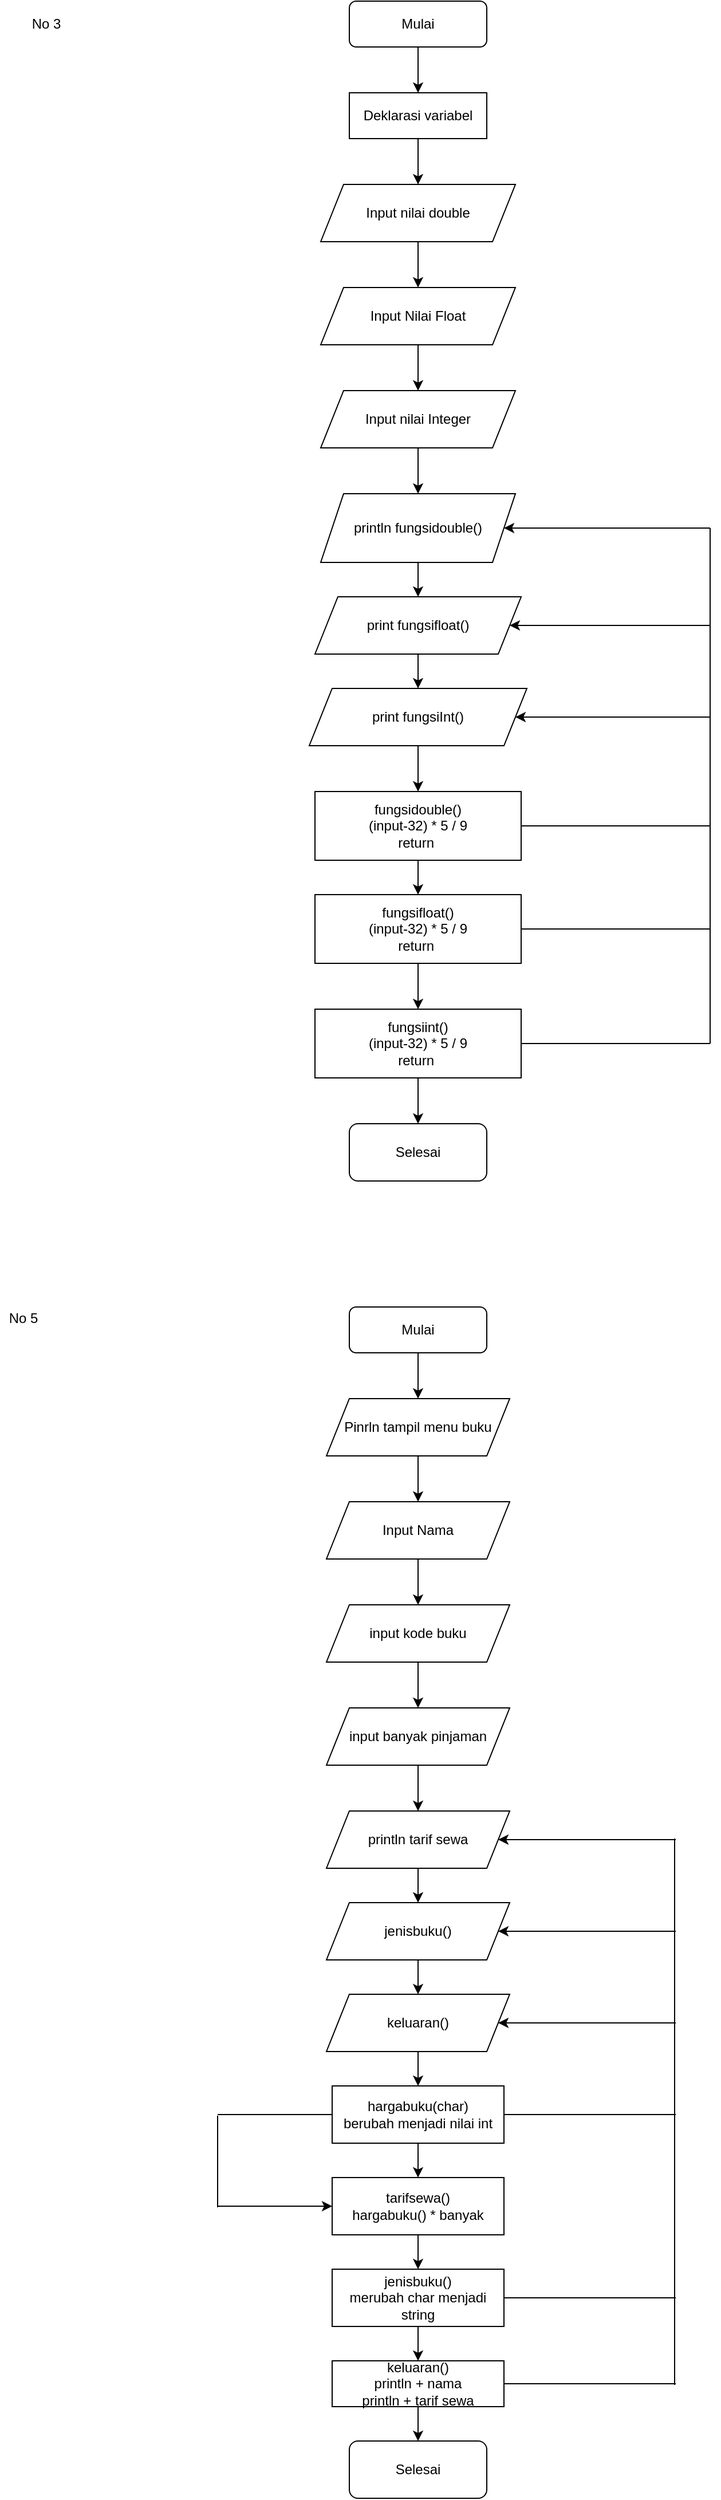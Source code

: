 <mxfile version="13.7.9" type="device"><diagram id="0kEt_0lU7b3sB4za1BME" name="Page-1"><mxGraphModel dx="852" dy="494" grid="1" gridSize="10" guides="1" tooltips="1" connect="1" arrows="1" fold="1" page="1" pageScale="1" pageWidth="850" pageHeight="1100" math="0" shadow="0"><root><mxCell id="0"/><mxCell id="1" parent="0"/><mxCell id="mAZR6NdYWtIDFqP6GuWn-2" style="edgeStyle=orthogonalEdgeStyle;rounded=0;orthogonalLoop=1;jettySize=auto;html=1;" edge="1" parent="1" source="mAZR6NdYWtIDFqP6GuWn-1"><mxGeometry relative="1" as="geometry"><mxPoint x="425" y="80" as="targetPoint"/></mxGeometry></mxCell><mxCell id="mAZR6NdYWtIDFqP6GuWn-1" value="Mulai" style="rounded=1;whiteSpace=wrap;html=1;" vertex="1" parent="1"><mxGeometry x="365" width="120" height="40" as="geometry"/></mxCell><mxCell id="mAZR6NdYWtIDFqP6GuWn-5" style="edgeStyle=orthogonalEdgeStyle;rounded=0;orthogonalLoop=1;jettySize=auto;html=1;" edge="1" parent="1" source="mAZR6NdYWtIDFqP6GuWn-4"><mxGeometry relative="1" as="geometry"><mxPoint x="425" y="160" as="targetPoint"/></mxGeometry></mxCell><mxCell id="mAZR6NdYWtIDFqP6GuWn-4" value="Deklarasi variabel" style="rounded=0;whiteSpace=wrap;html=1;" vertex="1" parent="1"><mxGeometry x="365" y="80" width="120" height="40" as="geometry"/></mxCell><mxCell id="mAZR6NdYWtIDFqP6GuWn-8" style="edgeStyle=orthogonalEdgeStyle;rounded=0;orthogonalLoop=1;jettySize=auto;html=1;" edge="1" parent="1" source="mAZR6NdYWtIDFqP6GuWn-6"><mxGeometry relative="1" as="geometry"><mxPoint x="425" y="250" as="targetPoint"/></mxGeometry></mxCell><mxCell id="mAZR6NdYWtIDFqP6GuWn-6" value="Input nilai double" style="shape=parallelogram;perimeter=parallelogramPerimeter;whiteSpace=wrap;html=1;fixedSize=1;" vertex="1" parent="1"><mxGeometry x="340" y="160" width="170" height="50" as="geometry"/></mxCell><mxCell id="mAZR6NdYWtIDFqP6GuWn-10" style="edgeStyle=orthogonalEdgeStyle;rounded=0;orthogonalLoop=1;jettySize=auto;html=1;" edge="1" parent="1" source="mAZR6NdYWtIDFqP6GuWn-9"><mxGeometry relative="1" as="geometry"><mxPoint x="425" y="340" as="targetPoint"/></mxGeometry></mxCell><mxCell id="mAZR6NdYWtIDFqP6GuWn-9" value="Input Nilai Float" style="shape=parallelogram;perimeter=parallelogramPerimeter;whiteSpace=wrap;html=1;fixedSize=1;" vertex="1" parent="1"><mxGeometry x="340" y="250" width="170" height="50" as="geometry"/></mxCell><mxCell id="mAZR6NdYWtIDFqP6GuWn-13" style="edgeStyle=orthogonalEdgeStyle;rounded=0;orthogonalLoop=1;jettySize=auto;html=1;" edge="1" parent="1" source="mAZR6NdYWtIDFqP6GuWn-11"><mxGeometry relative="1" as="geometry"><mxPoint x="425" y="430" as="targetPoint"/><Array as="points"><mxPoint x="425" y="430"/><mxPoint x="425" y="430"/></Array></mxGeometry></mxCell><mxCell id="mAZR6NdYWtIDFqP6GuWn-11" value="Input nilai Integer" style="shape=parallelogram;perimeter=parallelogramPerimeter;whiteSpace=wrap;html=1;fixedSize=1;" vertex="1" parent="1"><mxGeometry x="340" y="340" width="170" height="50" as="geometry"/></mxCell><mxCell id="mAZR6NdYWtIDFqP6GuWn-15" style="edgeStyle=orthogonalEdgeStyle;rounded=0;orthogonalLoop=1;jettySize=auto;html=1;" edge="1" parent="1" source="mAZR6NdYWtIDFqP6GuWn-14"><mxGeometry relative="1" as="geometry"><mxPoint x="425" y="520" as="targetPoint"/></mxGeometry></mxCell><mxCell id="mAZR6NdYWtIDFqP6GuWn-14" value="println fungsidouble()" style="shape=parallelogram;perimeter=parallelogramPerimeter;whiteSpace=wrap;html=1;fixedSize=1;" vertex="1" parent="1"><mxGeometry x="340" y="430" width="170" height="60" as="geometry"/></mxCell><mxCell id="mAZR6NdYWtIDFqP6GuWn-17" style="edgeStyle=orthogonalEdgeStyle;rounded=0;orthogonalLoop=1;jettySize=auto;html=1;" edge="1" parent="1" source="mAZR6NdYWtIDFqP6GuWn-16"><mxGeometry relative="1" as="geometry"><mxPoint x="425" y="600" as="targetPoint"/></mxGeometry></mxCell><mxCell id="mAZR6NdYWtIDFqP6GuWn-16" value="print fungsifloat()" style="shape=parallelogram;perimeter=parallelogramPerimeter;whiteSpace=wrap;html=1;fixedSize=1;" vertex="1" parent="1"><mxGeometry x="335" y="520" width="180" height="50" as="geometry"/></mxCell><mxCell id="mAZR6NdYWtIDFqP6GuWn-19" style="edgeStyle=orthogonalEdgeStyle;rounded=0;orthogonalLoop=1;jettySize=auto;html=1;" edge="1" parent="1" source="mAZR6NdYWtIDFqP6GuWn-18"><mxGeometry relative="1" as="geometry"><mxPoint x="425" y="690" as="targetPoint"/></mxGeometry></mxCell><mxCell id="mAZR6NdYWtIDFqP6GuWn-18" value="print fungsiInt()" style="shape=parallelogram;perimeter=parallelogramPerimeter;whiteSpace=wrap;html=1;fixedSize=1;" vertex="1" parent="1"><mxGeometry x="330" y="600" width="190" height="50" as="geometry"/></mxCell><mxCell id="mAZR6NdYWtIDFqP6GuWn-22" style="edgeStyle=orthogonalEdgeStyle;rounded=0;orthogonalLoop=1;jettySize=auto;html=1;" edge="1" parent="1" source="mAZR6NdYWtIDFqP6GuWn-20"><mxGeometry relative="1" as="geometry"><mxPoint x="425" y="780" as="targetPoint"/></mxGeometry></mxCell><mxCell id="mAZR6NdYWtIDFqP6GuWn-20" value="fungsidouble()&lt;br&gt;(input-32) * 5 / 9&lt;br&gt;return&amp;nbsp;" style="rounded=0;whiteSpace=wrap;html=1;" vertex="1" parent="1"><mxGeometry x="335" y="690" width="180" height="60" as="geometry"/></mxCell><mxCell id="mAZR6NdYWtIDFqP6GuWn-24" style="edgeStyle=orthogonalEdgeStyle;rounded=0;orthogonalLoop=1;jettySize=auto;html=1;" edge="1" parent="1" source="mAZR6NdYWtIDFqP6GuWn-23"><mxGeometry relative="1" as="geometry"><mxPoint x="425" y="880" as="targetPoint"/></mxGeometry></mxCell><mxCell id="mAZR6NdYWtIDFqP6GuWn-23" value="fungsifloat()&lt;br&gt;(input-32) * 5 / 9&lt;br&gt;return&amp;nbsp;" style="rounded=0;whiteSpace=wrap;html=1;" vertex="1" parent="1"><mxGeometry x="335" y="780" width="180" height="60" as="geometry"/></mxCell><mxCell id="mAZR6NdYWtIDFqP6GuWn-37" style="edgeStyle=orthogonalEdgeStyle;rounded=0;orthogonalLoop=1;jettySize=auto;html=1;" edge="1" parent="1" source="mAZR6NdYWtIDFqP6GuWn-25" target="mAZR6NdYWtIDFqP6GuWn-38"><mxGeometry relative="1" as="geometry"><mxPoint x="425" y="990" as="targetPoint"/></mxGeometry></mxCell><mxCell id="mAZR6NdYWtIDFqP6GuWn-25" value="fungsiint()&lt;br&gt;(input-32) * 5 / 9&lt;br&gt;return&amp;nbsp;" style="rounded=0;whiteSpace=wrap;html=1;" vertex="1" parent="1"><mxGeometry x="335" y="880" width="180" height="60" as="geometry"/></mxCell><mxCell id="mAZR6NdYWtIDFqP6GuWn-26" value="" style="endArrow=none;html=1;exitX=1;exitY=0.5;exitDx=0;exitDy=0;" edge="1" parent="1" source="mAZR6NdYWtIDFqP6GuWn-20"><mxGeometry width="50" height="50" relative="1" as="geometry"><mxPoint x="400" y="570" as="sourcePoint"/><mxPoint x="680" y="720" as="targetPoint"/></mxGeometry></mxCell><mxCell id="mAZR6NdYWtIDFqP6GuWn-27" value="" style="endArrow=none;html=1;" edge="1" parent="1"><mxGeometry width="50" height="50" relative="1" as="geometry"><mxPoint x="680" y="720" as="sourcePoint"/><mxPoint x="680" y="460" as="targetPoint"/></mxGeometry></mxCell><mxCell id="mAZR6NdYWtIDFqP6GuWn-28" value="" style="endArrow=classic;html=1;" edge="1" parent="1" target="mAZR6NdYWtIDFqP6GuWn-14"><mxGeometry width="50" height="50" relative="1" as="geometry"><mxPoint x="680" y="460" as="sourcePoint"/><mxPoint x="450" y="520" as="targetPoint"/></mxGeometry></mxCell><mxCell id="mAZR6NdYWtIDFqP6GuWn-30" value="" style="endArrow=none;html=1;exitX=1;exitY=0.5;exitDx=0;exitDy=0;" edge="1" parent="1" source="mAZR6NdYWtIDFqP6GuWn-23"><mxGeometry width="50" height="50" relative="1" as="geometry"><mxPoint x="400" y="670" as="sourcePoint"/><mxPoint x="680" y="810" as="targetPoint"/></mxGeometry></mxCell><mxCell id="mAZR6NdYWtIDFqP6GuWn-31" value="" style="endArrow=none;html=1;exitX=1;exitY=0.5;exitDx=0;exitDy=0;" edge="1" parent="1" source="mAZR6NdYWtIDFqP6GuWn-25"><mxGeometry width="50" height="50" relative="1" as="geometry"><mxPoint x="400" y="870" as="sourcePoint"/><mxPoint x="680" y="910" as="targetPoint"/></mxGeometry></mxCell><mxCell id="mAZR6NdYWtIDFqP6GuWn-32" value="" style="endArrow=none;html=1;" edge="1" parent="1"><mxGeometry width="50" height="50" relative="1" as="geometry"><mxPoint x="680" y="910" as="sourcePoint"/><mxPoint x="680" y="710" as="targetPoint"/></mxGeometry></mxCell><mxCell id="mAZR6NdYWtIDFqP6GuWn-34" value="" style="endArrow=classic;html=1;entryX=1;entryY=0.5;entryDx=0;entryDy=0;" edge="1" parent="1" target="mAZR6NdYWtIDFqP6GuWn-16"><mxGeometry width="50" height="50" relative="1" as="geometry"><mxPoint x="680" y="545" as="sourcePoint"/><mxPoint x="450" y="520" as="targetPoint"/></mxGeometry></mxCell><mxCell id="mAZR6NdYWtIDFqP6GuWn-35" value="" style="endArrow=classic;html=1;entryX=1;entryY=0.5;entryDx=0;entryDy=0;" edge="1" parent="1" target="mAZR6NdYWtIDFqP6GuWn-18"><mxGeometry width="50" height="50" relative="1" as="geometry"><mxPoint x="680" y="625" as="sourcePoint"/><mxPoint x="450" y="520" as="targetPoint"/></mxGeometry></mxCell><mxCell id="mAZR6NdYWtIDFqP6GuWn-41" style="edgeStyle=orthogonalEdgeStyle;rounded=0;orthogonalLoop=1;jettySize=auto;html=1;" edge="1" parent="1" source="mAZR6NdYWtIDFqP6GuWn-36"><mxGeometry relative="1" as="geometry"><mxPoint x="425" y="1220" as="targetPoint"/></mxGeometry></mxCell><mxCell id="mAZR6NdYWtIDFqP6GuWn-36" value="Mulai" style="rounded=1;whiteSpace=wrap;html=1;" vertex="1" parent="1"><mxGeometry x="365" y="1140" width="120" height="40" as="geometry"/></mxCell><mxCell id="mAZR6NdYWtIDFqP6GuWn-38" value="Selesai" style="rounded=1;whiteSpace=wrap;html=1;" vertex="1" parent="1"><mxGeometry x="365" y="980" width="120" height="50" as="geometry"/></mxCell><mxCell id="mAZR6NdYWtIDFqP6GuWn-39" value="No 5" style="text;html=1;align=center;verticalAlign=middle;resizable=0;points=[];autosize=1;" vertex="1" parent="1"><mxGeometry x="60" y="1140" width="40" height="20" as="geometry"/></mxCell><mxCell id="mAZR6NdYWtIDFqP6GuWn-40" value="No 3" style="text;html=1;align=center;verticalAlign=middle;resizable=0;points=[];autosize=1;" vertex="1" parent="1"><mxGeometry x="80" y="10" width="40" height="20" as="geometry"/></mxCell><mxCell id="mAZR6NdYWtIDFqP6GuWn-43" style="edgeStyle=orthogonalEdgeStyle;rounded=0;orthogonalLoop=1;jettySize=auto;html=1;" edge="1" parent="1" source="mAZR6NdYWtIDFqP6GuWn-42"><mxGeometry relative="1" as="geometry"><mxPoint x="425" y="1310" as="targetPoint"/></mxGeometry></mxCell><mxCell id="mAZR6NdYWtIDFqP6GuWn-42" value="Pinrln tampil menu buku" style="shape=parallelogram;perimeter=parallelogramPerimeter;whiteSpace=wrap;html=1;fixedSize=1;" vertex="1" parent="1"><mxGeometry x="345" y="1220" width="160" height="50" as="geometry"/></mxCell><mxCell id="mAZR6NdYWtIDFqP6GuWn-48" style="edgeStyle=orthogonalEdgeStyle;rounded=0;orthogonalLoop=1;jettySize=auto;html=1;" edge="1" parent="1" source="mAZR6NdYWtIDFqP6GuWn-44"><mxGeometry relative="1" as="geometry"><mxPoint x="425" y="1400" as="targetPoint"/></mxGeometry></mxCell><mxCell id="mAZR6NdYWtIDFqP6GuWn-44" value="Input Nama" style="shape=parallelogram;perimeter=parallelogramPerimeter;whiteSpace=wrap;html=1;fixedSize=1;" vertex="1" parent="1"><mxGeometry x="345" y="1310" width="160" height="50" as="geometry"/></mxCell><mxCell id="mAZR6NdYWtIDFqP6GuWn-51" style="edgeStyle=orthogonalEdgeStyle;rounded=0;orthogonalLoop=1;jettySize=auto;html=1;" edge="1" parent="1" source="mAZR6NdYWtIDFqP6GuWn-49"><mxGeometry relative="1" as="geometry"><mxPoint x="425" y="1490" as="targetPoint"/></mxGeometry></mxCell><mxCell id="mAZR6NdYWtIDFqP6GuWn-49" value="input kode buku" style="shape=parallelogram;perimeter=parallelogramPerimeter;whiteSpace=wrap;html=1;fixedSize=1;" vertex="1" parent="1"><mxGeometry x="345" y="1400" width="160" height="50" as="geometry"/></mxCell><mxCell id="mAZR6NdYWtIDFqP6GuWn-53" style="edgeStyle=orthogonalEdgeStyle;rounded=0;orthogonalLoop=1;jettySize=auto;html=1;" edge="1" parent="1" source="mAZR6NdYWtIDFqP6GuWn-52"><mxGeometry relative="1" as="geometry"><mxPoint x="425" y="1580" as="targetPoint"/></mxGeometry></mxCell><mxCell id="mAZR6NdYWtIDFqP6GuWn-52" value="input banyak pinjaman" style="shape=parallelogram;perimeter=parallelogramPerimeter;whiteSpace=wrap;html=1;fixedSize=1;" vertex="1" parent="1"><mxGeometry x="345" y="1490" width="160" height="50" as="geometry"/></mxCell><mxCell id="mAZR6NdYWtIDFqP6GuWn-55" style="edgeStyle=orthogonalEdgeStyle;rounded=0;orthogonalLoop=1;jettySize=auto;html=1;" edge="1" parent="1" source="mAZR6NdYWtIDFqP6GuWn-54"><mxGeometry relative="1" as="geometry"><mxPoint x="425" y="1660" as="targetPoint"/></mxGeometry></mxCell><mxCell id="mAZR6NdYWtIDFqP6GuWn-54" value="println tarif sewa" style="shape=parallelogram;perimeter=parallelogramPerimeter;whiteSpace=wrap;html=1;fixedSize=1;" vertex="1" parent="1"><mxGeometry x="345" y="1580" width="160" height="50" as="geometry"/></mxCell><mxCell id="mAZR6NdYWtIDFqP6GuWn-57" style="edgeStyle=orthogonalEdgeStyle;rounded=0;orthogonalLoop=1;jettySize=auto;html=1;" edge="1" parent="1" source="mAZR6NdYWtIDFqP6GuWn-56"><mxGeometry relative="1" as="geometry"><mxPoint x="425" y="1740" as="targetPoint"/></mxGeometry></mxCell><mxCell id="mAZR6NdYWtIDFqP6GuWn-56" value="jenisbuku()" style="shape=parallelogram;perimeter=parallelogramPerimeter;whiteSpace=wrap;html=1;fixedSize=1;" vertex="1" parent="1"><mxGeometry x="345" y="1660" width="160" height="50" as="geometry"/></mxCell><mxCell id="mAZR6NdYWtIDFqP6GuWn-62" style="edgeStyle=orthogonalEdgeStyle;rounded=0;orthogonalLoop=1;jettySize=auto;html=1;" edge="1" parent="1" source="mAZR6NdYWtIDFqP6GuWn-58"><mxGeometry relative="1" as="geometry"><mxPoint x="425" y="1820" as="targetPoint"/></mxGeometry></mxCell><mxCell id="mAZR6NdYWtIDFqP6GuWn-58" value="keluaran()" style="shape=parallelogram;perimeter=parallelogramPerimeter;whiteSpace=wrap;html=1;fixedSize=1;" vertex="1" parent="1"><mxGeometry x="345" y="1740" width="160" height="50" as="geometry"/></mxCell><mxCell id="mAZR6NdYWtIDFqP6GuWn-63" style="edgeStyle=orthogonalEdgeStyle;rounded=0;orthogonalLoop=1;jettySize=auto;html=1;" edge="1" parent="1" source="mAZR6NdYWtIDFqP6GuWn-60"><mxGeometry relative="1" as="geometry"><mxPoint x="425" y="1900" as="targetPoint"/></mxGeometry></mxCell><mxCell id="mAZR6NdYWtIDFqP6GuWn-60" value="hargabuku(char)&lt;br&gt;berubah menjadi nilai int" style="rounded=0;whiteSpace=wrap;html=1;" vertex="1" parent="1"><mxGeometry x="350" y="1820" width="150" height="50" as="geometry"/></mxCell><mxCell id="mAZR6NdYWtIDFqP6GuWn-65" style="edgeStyle=orthogonalEdgeStyle;rounded=0;orthogonalLoop=1;jettySize=auto;html=1;" edge="1" parent="1" source="mAZR6NdYWtIDFqP6GuWn-64"><mxGeometry relative="1" as="geometry"><mxPoint x="425" y="1980" as="targetPoint"/></mxGeometry></mxCell><mxCell id="mAZR6NdYWtIDFqP6GuWn-64" value="tarifsewa()&lt;br&gt;hargabuku() * banyak" style="rounded=0;whiteSpace=wrap;html=1;" vertex="1" parent="1"><mxGeometry x="350" y="1900" width="150" height="50" as="geometry"/></mxCell><mxCell id="mAZR6NdYWtIDFqP6GuWn-67" style="edgeStyle=orthogonalEdgeStyle;rounded=0;orthogonalLoop=1;jettySize=auto;html=1;" edge="1" parent="1" source="mAZR6NdYWtIDFqP6GuWn-66" target="mAZR6NdYWtIDFqP6GuWn-68"><mxGeometry relative="1" as="geometry"><mxPoint x="425" y="2070" as="targetPoint"/></mxGeometry></mxCell><mxCell id="mAZR6NdYWtIDFqP6GuWn-66" value="jenisbuku()&lt;br&gt;merubah char menjadi string" style="rounded=0;whiteSpace=wrap;html=1;" vertex="1" parent="1"><mxGeometry x="350" y="1980" width="150" height="50" as="geometry"/></mxCell><mxCell id="mAZR6NdYWtIDFqP6GuWn-69" style="edgeStyle=orthogonalEdgeStyle;rounded=0;orthogonalLoop=1;jettySize=auto;html=1;" edge="1" parent="1" source="mAZR6NdYWtIDFqP6GuWn-68"><mxGeometry relative="1" as="geometry"><mxPoint x="425" y="2130" as="targetPoint"/></mxGeometry></mxCell><mxCell id="mAZR6NdYWtIDFqP6GuWn-68" value="keluaran()&lt;br&gt;println + nama&lt;br&gt;println + tarif sewa" style="rounded=0;whiteSpace=wrap;html=1;" vertex="1" parent="1"><mxGeometry x="350" y="2060" width="150" height="40" as="geometry"/></mxCell><mxCell id="mAZR6NdYWtIDFqP6GuWn-70" value="Selesai" style="rounded=1;whiteSpace=wrap;html=1;" vertex="1" parent="1"><mxGeometry x="365" y="2130" width="120" height="50" as="geometry"/></mxCell><mxCell id="mAZR6NdYWtIDFqP6GuWn-73" value="" style="endArrow=none;html=1;exitX=0;exitY=0.5;exitDx=0;exitDy=0;" edge="1" parent="1" source="mAZR6NdYWtIDFqP6GuWn-60"><mxGeometry width="50" height="50" relative="1" as="geometry"><mxPoint x="400" y="1980" as="sourcePoint"/><mxPoint x="250" y="1845" as="targetPoint"/></mxGeometry></mxCell><mxCell id="mAZR6NdYWtIDFqP6GuWn-74" value="" style="endArrow=none;html=1;" edge="1" parent="1"><mxGeometry width="50" height="50" relative="1" as="geometry"><mxPoint x="250" y="1846" as="sourcePoint"/><mxPoint x="250" y="1926" as="targetPoint"/></mxGeometry></mxCell><mxCell id="mAZR6NdYWtIDFqP6GuWn-75" value="" style="endArrow=classic;html=1;entryX=0;entryY=0.5;entryDx=0;entryDy=0;" edge="1" parent="1" target="mAZR6NdYWtIDFqP6GuWn-64"><mxGeometry width="50" height="50" relative="1" as="geometry"><mxPoint x="250" y="1925" as="sourcePoint"/><mxPoint x="450" y="1930" as="targetPoint"/></mxGeometry></mxCell><mxCell id="mAZR6NdYWtIDFqP6GuWn-76" value="" style="endArrow=none;html=1;exitX=1;exitY=0.5;exitDx=0;exitDy=0;" edge="1" parent="1" source="mAZR6NdYWtIDFqP6GuWn-60"><mxGeometry width="50" height="50" relative="1" as="geometry"><mxPoint x="400" y="1780" as="sourcePoint"/><mxPoint x="650" y="1845" as="targetPoint"/></mxGeometry></mxCell><mxCell id="mAZR6NdYWtIDFqP6GuWn-77" value="" style="endArrow=none;html=1;" edge="1" parent="1"><mxGeometry width="50" height="50" relative="1" as="geometry"><mxPoint x="649" y="1844" as="sourcePoint"/><mxPoint x="649" y="1604" as="targetPoint"/></mxGeometry></mxCell><mxCell id="mAZR6NdYWtIDFqP6GuWn-78" value="" style="endArrow=classic;html=1;entryX=1;entryY=0.5;entryDx=0;entryDy=0;" edge="1" parent="1" target="mAZR6NdYWtIDFqP6GuWn-54"><mxGeometry width="50" height="50" relative="1" as="geometry"><mxPoint x="650" y="1605" as="sourcePoint"/><mxPoint x="450" y="1730" as="targetPoint"/></mxGeometry></mxCell><mxCell id="mAZR6NdYWtIDFqP6GuWn-79" value="" style="endArrow=none;html=1;exitX=1;exitY=0.5;exitDx=0;exitDy=0;" edge="1" parent="1" source="mAZR6NdYWtIDFqP6GuWn-66"><mxGeometry width="50" height="50" relative="1" as="geometry"><mxPoint x="400" y="1880" as="sourcePoint"/><mxPoint x="650" y="2005" as="targetPoint"/></mxGeometry></mxCell><mxCell id="mAZR6NdYWtIDFqP6GuWn-80" value="" style="endArrow=none;html=1;" edge="1" parent="1"><mxGeometry width="50" height="50" relative="1" as="geometry"><mxPoint x="649" y="2007" as="sourcePoint"/><mxPoint x="649" y="1843" as="targetPoint"/></mxGeometry></mxCell><mxCell id="mAZR6NdYWtIDFqP6GuWn-81" value="" style="endArrow=none;html=1;exitX=1;exitY=0.5;exitDx=0;exitDy=0;" edge="1" parent="1" source="mAZR6NdYWtIDFqP6GuWn-68"><mxGeometry width="50" height="50" relative="1" as="geometry"><mxPoint x="400" y="1980" as="sourcePoint"/><mxPoint x="650" y="2080" as="targetPoint"/></mxGeometry></mxCell><mxCell id="mAZR6NdYWtIDFqP6GuWn-82" value="" style="endArrow=none;html=1;" edge="1" parent="1"><mxGeometry width="50" height="50" relative="1" as="geometry"><mxPoint x="649" y="2081" as="sourcePoint"/><mxPoint x="649" y="2001" as="targetPoint"/></mxGeometry></mxCell><mxCell id="mAZR6NdYWtIDFqP6GuWn-83" value="" style="endArrow=classic;html=1;entryX=1;entryY=0.5;entryDx=0;entryDy=0;" edge="1" parent="1" target="mAZR6NdYWtIDFqP6GuWn-56"><mxGeometry width="50" height="50" relative="1" as="geometry"><mxPoint x="650" y="1685" as="sourcePoint"/><mxPoint x="450" y="1630" as="targetPoint"/></mxGeometry></mxCell><mxCell id="mAZR6NdYWtIDFqP6GuWn-84" value="" style="endArrow=classic;html=1;entryX=1;entryY=0.5;entryDx=0;entryDy=0;" edge="1" parent="1" target="mAZR6NdYWtIDFqP6GuWn-58"><mxGeometry width="50" height="50" relative="1" as="geometry"><mxPoint x="650" y="1765" as="sourcePoint"/><mxPoint x="450" y="1830" as="targetPoint"/></mxGeometry></mxCell></root></mxGraphModel></diagram></mxfile>